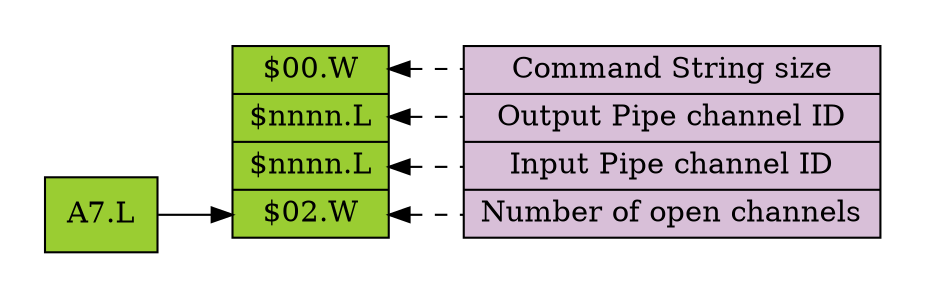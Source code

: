 digraph structs {
    rankdir=LR
    //label="EX With Two Pipes";
    pad="0.3";
    //bgcolor=grey77;
    node [shape=record fillcolor=yellowgreen style=filled];
    structA7 [label="<f0> A7.L"];
    structS  [label="<cmd> $00.W | <o_chid> $nnnn.L | <i_chid> $nnnn.L | <ch> $02.W"];
    structP [label="<cmd> Command String size | <o_chid> Output Pipe channel ID | <i_chid> Input Pipe channel ID | <ch> Number of open channels" style=filled fillcolor=thistle];
    structA7:f0 -> structS:ch;
    edge [style="dashed" dir=back];
    structS:cmd -> structP:cmd;
    structS:o_chid -> structP:o_chid
    structS:i_chid -> structP:i_chid
    structS:ch -> structP:ch;
}
